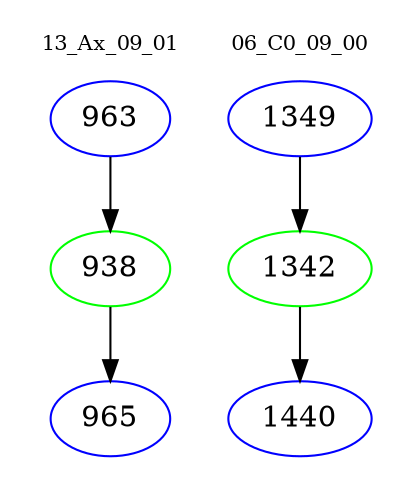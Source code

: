 digraph{
subgraph cluster_0 {
color = white
label = "13_Ax_09_01";
fontsize=10;
T0_963 [label="963", color="blue"]
T0_963 -> T0_938 [color="black"]
T0_938 [label="938", color="green"]
T0_938 -> T0_965 [color="black"]
T0_965 [label="965", color="blue"]
}
subgraph cluster_1 {
color = white
label = "06_C0_09_00";
fontsize=10;
T1_1349 [label="1349", color="blue"]
T1_1349 -> T1_1342 [color="black"]
T1_1342 [label="1342", color="green"]
T1_1342 -> T1_1440 [color="black"]
T1_1440 [label="1440", color="blue"]
}
}
